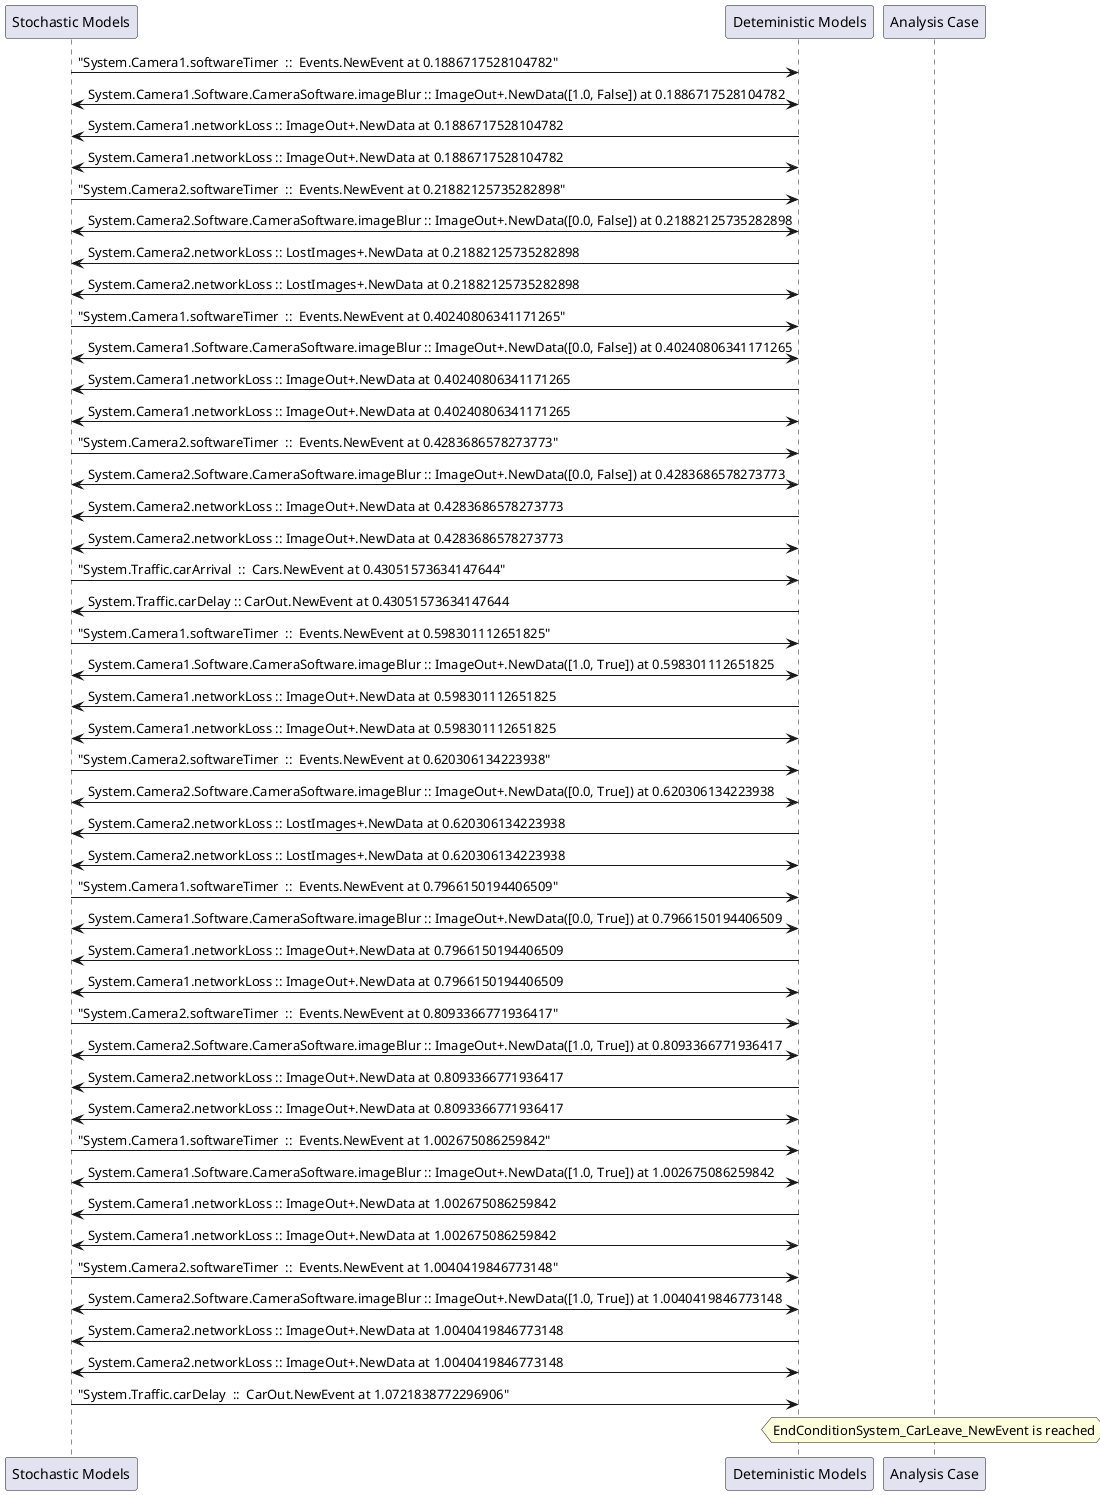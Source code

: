 
	@startuml
	participant "Stochastic Models" as stochmodel
	participant "Deteministic Models" as detmodel
	participant "Analysis Case" as analysis
	{970_stop} stochmodel -> detmodel : "System.Camera1.softwareTimer  ::  Events.NewEvent at 0.1886717528104782"
detmodel <-> stochmodel : System.Camera1.Software.CameraSoftware.imageBlur :: ImageOut+.NewData([1.0, False]) at 0.1886717528104782
detmodel -> stochmodel : System.Camera1.networkLoss :: ImageOut+.NewData at 0.1886717528104782
detmodel <-> stochmodel : System.Camera1.networkLoss :: ImageOut+.NewData at 0.1886717528104782
{985_stop} stochmodel -> detmodel : "System.Camera2.softwareTimer  ::  Events.NewEvent at 0.21882125735282898"
detmodel <-> stochmodel : System.Camera2.Software.CameraSoftware.imageBlur :: ImageOut+.NewData([0.0, False]) at 0.21882125735282898
detmodel -> stochmodel : System.Camera2.networkLoss :: LostImages+.NewData at 0.21882125735282898
detmodel <-> stochmodel : System.Camera2.networkLoss :: LostImages+.NewData at 0.21882125735282898
{971_stop} stochmodel -> detmodel : "System.Camera1.softwareTimer  ::  Events.NewEvent at 0.40240806341171265"
detmodel <-> stochmodel : System.Camera1.Software.CameraSoftware.imageBlur :: ImageOut+.NewData([0.0, False]) at 0.40240806341171265
detmodel -> stochmodel : System.Camera1.networkLoss :: ImageOut+.NewData at 0.40240806341171265
detmodel <-> stochmodel : System.Camera1.networkLoss :: ImageOut+.NewData at 0.40240806341171265
{986_stop} stochmodel -> detmodel : "System.Camera2.softwareTimer  ::  Events.NewEvent at 0.4283686578273773"
detmodel <-> stochmodel : System.Camera2.Software.CameraSoftware.imageBlur :: ImageOut+.NewData([0.0, False]) at 0.4283686578273773
detmodel -> stochmodel : System.Camera2.networkLoss :: ImageOut+.NewData at 0.4283686578273773
detmodel <-> stochmodel : System.Camera2.networkLoss :: ImageOut+.NewData at 0.4283686578273773
{1001_stop} stochmodel -> detmodel : "System.Traffic.carArrival  ::  Cars.NewEvent at 0.43051573634147644"
{1009_start} detmodel -> stochmodel : System.Traffic.carDelay :: CarOut.NewEvent at 0.43051573634147644
{972_stop} stochmodel -> detmodel : "System.Camera1.softwareTimer  ::  Events.NewEvent at 0.598301112651825"
detmodel <-> stochmodel : System.Camera1.Software.CameraSoftware.imageBlur :: ImageOut+.NewData([1.0, True]) at 0.598301112651825
detmodel -> stochmodel : System.Camera1.networkLoss :: ImageOut+.NewData at 0.598301112651825
detmodel <-> stochmodel : System.Camera1.networkLoss :: ImageOut+.NewData at 0.598301112651825
{987_stop} stochmodel -> detmodel : "System.Camera2.softwareTimer  ::  Events.NewEvent at 0.620306134223938"
detmodel <-> stochmodel : System.Camera2.Software.CameraSoftware.imageBlur :: ImageOut+.NewData([0.0, True]) at 0.620306134223938
detmodel -> stochmodel : System.Camera2.networkLoss :: LostImages+.NewData at 0.620306134223938
detmodel <-> stochmodel : System.Camera2.networkLoss :: LostImages+.NewData at 0.620306134223938
{973_stop} stochmodel -> detmodel : "System.Camera1.softwareTimer  ::  Events.NewEvent at 0.7966150194406509"
detmodel <-> stochmodel : System.Camera1.Software.CameraSoftware.imageBlur :: ImageOut+.NewData([0.0, True]) at 0.7966150194406509
detmodel -> stochmodel : System.Camera1.networkLoss :: ImageOut+.NewData at 0.7966150194406509
detmodel <-> stochmodel : System.Camera1.networkLoss :: ImageOut+.NewData at 0.7966150194406509
{988_stop} stochmodel -> detmodel : "System.Camera2.softwareTimer  ::  Events.NewEvent at 0.8093366771936417"
detmodel <-> stochmodel : System.Camera2.Software.CameraSoftware.imageBlur :: ImageOut+.NewData([1.0, True]) at 0.8093366771936417
detmodel -> stochmodel : System.Camera2.networkLoss :: ImageOut+.NewData at 0.8093366771936417
detmodel <-> stochmodel : System.Camera2.networkLoss :: ImageOut+.NewData at 0.8093366771936417
{974_stop} stochmodel -> detmodel : "System.Camera1.softwareTimer  ::  Events.NewEvent at 1.002675086259842"
detmodel <-> stochmodel : System.Camera1.Software.CameraSoftware.imageBlur :: ImageOut+.NewData([1.0, True]) at 1.002675086259842
detmodel -> stochmodel : System.Camera1.networkLoss :: ImageOut+.NewData at 1.002675086259842
detmodel <-> stochmodel : System.Camera1.networkLoss :: ImageOut+.NewData at 1.002675086259842
{989_stop} stochmodel -> detmodel : "System.Camera2.softwareTimer  ::  Events.NewEvent at 1.0040419846773148"
detmodel <-> stochmodel : System.Camera2.Software.CameraSoftware.imageBlur :: ImageOut+.NewData([1.0, True]) at 1.0040419846773148
detmodel -> stochmodel : System.Camera2.networkLoss :: ImageOut+.NewData at 1.0040419846773148
detmodel <-> stochmodel : System.Camera2.networkLoss :: ImageOut+.NewData at 1.0040419846773148
{1009_stop} stochmodel -> detmodel : "System.Traffic.carDelay  ::  CarOut.NewEvent at 1.0721838772296906"
{1009_start} <-> {1009_stop} : delay
hnote over analysis 
EndConditionSystem_CarLeave_NewEvent is reached
endnote
@enduml